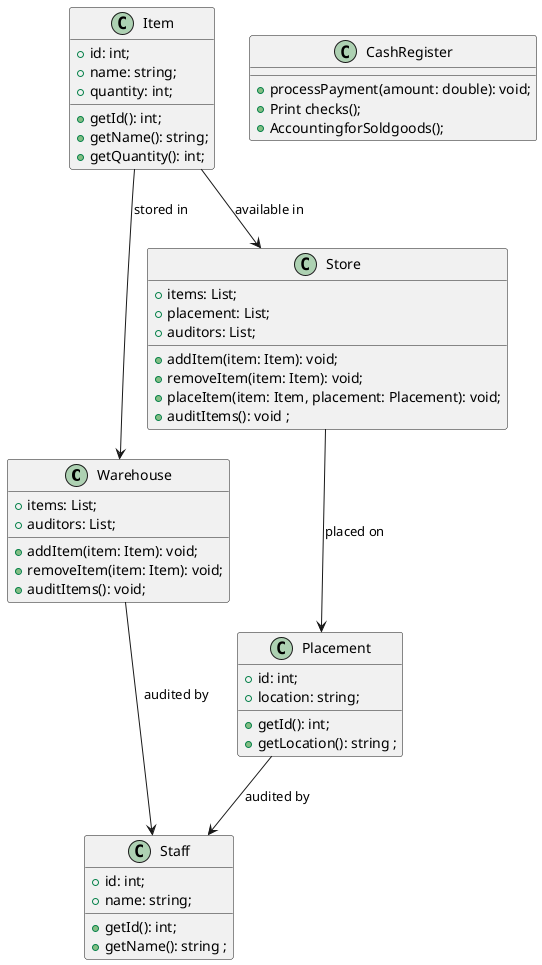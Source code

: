 # Модель системы учета товаров супермаркета

@startuml

class Warehouse {
  +items: List;
  +auditors: List;
  +addItem(item: Item): void;
  +removeItem(item: Item): void;
  +auditItems(): void;
  }

class Item {
  +id: int;
  +name: string;
  +quantity: int;

  +getId(): int;
  +getName(): string;
  +getQuantity(): int;
  }

class Staff {

  +id: int;
  +name: string;

  +getId(): int;
  +getName(): string ;
  }

class Store {

  +items: List;
  +placement: List;
  +auditors: List;

  +addItem(item: Item): void;
  +removeItem(item: Item): void;
  +placeItem(item: Item, placement: Placement): void;
  +auditItems(): void ;
  }

class Placement {

  +id: int;
  +location: string;

  +getId(): int;
  +getLocation(): string ;
  }

class CashRegister {

  +processPayment(amount: double): void; 
  +Print checks();
  +AccountingforSoldgoods();
  }

Item --> Warehouse : "stored in"
Warehouse --> Staff : "audited by"
Item --> Store : "available in"
Store --> Placement : "placed on"
Placement --> Staff : "audited by"

@enduml
